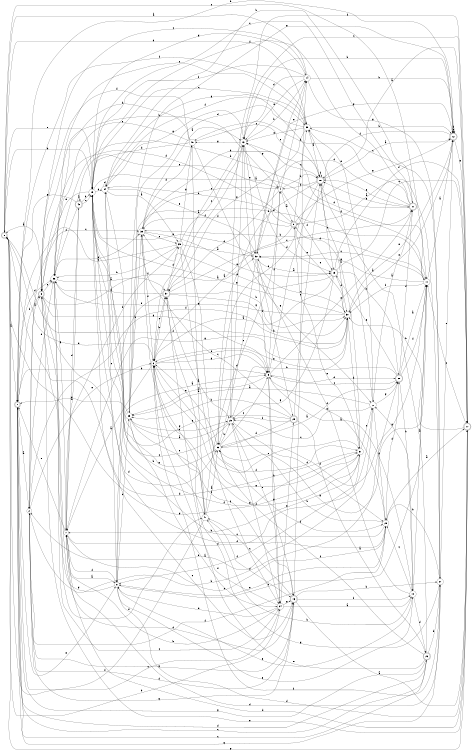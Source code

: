 digraph n35_8 {
__start0 [label="" shape="none"];

rankdir=LR;
size="8,5";

s0 [style="rounded,filled", color="black", fillcolor="white" shape="doublecircle", label="0"];
s1 [style="rounded,filled", color="black", fillcolor="white" shape="doublecircle", label="1"];
s2 [style="filled", color="black", fillcolor="white" shape="circle", label="2"];
s3 [style="rounded,filled", color="black", fillcolor="white" shape="doublecircle", label="3"];
s4 [style="filled", color="black", fillcolor="white" shape="circle", label="4"];
s5 [style="rounded,filled", color="black", fillcolor="white" shape="doublecircle", label="5"];
s6 [style="filled", color="black", fillcolor="white" shape="circle", label="6"];
s7 [style="filled", color="black", fillcolor="white" shape="circle", label="7"];
s8 [style="filled", color="black", fillcolor="white" shape="circle", label="8"];
s9 [style="filled", color="black", fillcolor="white" shape="circle", label="9"];
s10 [style="filled", color="black", fillcolor="white" shape="circle", label="10"];
s11 [style="filled", color="black", fillcolor="white" shape="circle", label="11"];
s12 [style="rounded,filled", color="black", fillcolor="white" shape="doublecircle", label="12"];
s13 [style="filled", color="black", fillcolor="white" shape="circle", label="13"];
s14 [style="filled", color="black", fillcolor="white" shape="circle", label="14"];
s15 [style="filled", color="black", fillcolor="white" shape="circle", label="15"];
s16 [style="rounded,filled", color="black", fillcolor="white" shape="doublecircle", label="16"];
s17 [style="rounded,filled", color="black", fillcolor="white" shape="doublecircle", label="17"];
s18 [style="rounded,filled", color="black", fillcolor="white" shape="doublecircle", label="18"];
s19 [style="rounded,filled", color="black", fillcolor="white" shape="doublecircle", label="19"];
s20 [style="rounded,filled", color="black", fillcolor="white" shape="doublecircle", label="20"];
s21 [style="rounded,filled", color="black", fillcolor="white" shape="doublecircle", label="21"];
s22 [style="filled", color="black", fillcolor="white" shape="circle", label="22"];
s23 [style="filled", color="black", fillcolor="white" shape="circle", label="23"];
s24 [style="filled", color="black", fillcolor="white" shape="circle", label="24"];
s25 [style="rounded,filled", color="black", fillcolor="white" shape="doublecircle", label="25"];
s26 [style="rounded,filled", color="black", fillcolor="white" shape="doublecircle", label="26"];
s27 [style="filled", color="black", fillcolor="white" shape="circle", label="27"];
s28 [style="filled", color="black", fillcolor="white" shape="circle", label="28"];
s29 [style="filled", color="black", fillcolor="white" shape="circle", label="29"];
s30 [style="filled", color="black", fillcolor="white" shape="circle", label="30"];
s31 [style="filled", color="black", fillcolor="white" shape="circle", label="31"];
s32 [style="filled", color="black", fillcolor="white" shape="circle", label="32"];
s33 [style="filled", color="black", fillcolor="white" shape="circle", label="33"];
s34 [style="filled", color="black", fillcolor="white" shape="circle", label="34"];
s35 [style="filled", color="black", fillcolor="white" shape="circle", label="35"];
s36 [style="filled", color="black", fillcolor="white" shape="circle", label="36"];
s37 [style="rounded,filled", color="black", fillcolor="white" shape="doublecircle", label="37"];
s38 [style="filled", color="black", fillcolor="white" shape="circle", label="38"];
s39 [style="filled", color="black", fillcolor="white" shape="circle", label="39"];
s40 [style="filled", color="black", fillcolor="white" shape="circle", label="40"];
s41 [style="filled", color="black", fillcolor="white" shape="circle", label="41"];
s42 [style="rounded,filled", color="black", fillcolor="white" shape="doublecircle", label="42"];
s0 -> s1 [label="a"];
s0 -> s24 [label="b"];
s0 -> s11 [label="c"];
s0 -> s38 [label="d"];
s0 -> s15 [label="e"];
s0 -> s30 [label="f"];
s0 -> s31 [label="g"];
s1 -> s2 [label="a"];
s1 -> s9 [label="b"];
s1 -> s26 [label="c"];
s1 -> s36 [label="d"];
s1 -> s8 [label="e"];
s1 -> s3 [label="f"];
s1 -> s27 [label="g"];
s2 -> s3 [label="a"];
s2 -> s20 [label="b"];
s2 -> s39 [label="c"];
s2 -> s36 [label="d"];
s2 -> s6 [label="e"];
s2 -> s28 [label="f"];
s2 -> s16 [label="g"];
s3 -> s0 [label="a"];
s3 -> s4 [label="b"];
s3 -> s24 [label="c"];
s3 -> s33 [label="d"];
s3 -> s36 [label="e"];
s3 -> s32 [label="f"];
s3 -> s9 [label="g"];
s4 -> s5 [label="a"];
s4 -> s18 [label="b"];
s4 -> s39 [label="c"];
s4 -> s37 [label="d"];
s4 -> s14 [label="e"];
s4 -> s19 [label="f"];
s4 -> s13 [label="g"];
s5 -> s6 [label="a"];
s5 -> s34 [label="b"];
s5 -> s38 [label="c"];
s5 -> s3 [label="d"];
s5 -> s30 [label="e"];
s5 -> s39 [label="f"];
s5 -> s12 [label="g"];
s6 -> s7 [label="a"];
s6 -> s37 [label="b"];
s6 -> s37 [label="c"];
s6 -> s0 [label="d"];
s6 -> s9 [label="e"];
s6 -> s31 [label="f"];
s6 -> s9 [label="g"];
s7 -> s8 [label="a"];
s7 -> s42 [label="b"];
s7 -> s28 [label="c"];
s7 -> s22 [label="d"];
s7 -> s1 [label="e"];
s7 -> s35 [label="f"];
s7 -> s30 [label="g"];
s8 -> s9 [label="a"];
s8 -> s11 [label="b"];
s8 -> s23 [label="c"];
s8 -> s17 [label="d"];
s8 -> s10 [label="e"];
s8 -> s7 [label="f"];
s8 -> s3 [label="g"];
s9 -> s10 [label="a"];
s9 -> s24 [label="b"];
s9 -> s23 [label="c"];
s9 -> s20 [label="d"];
s9 -> s21 [label="e"];
s9 -> s4 [label="f"];
s9 -> s24 [label="g"];
s10 -> s11 [label="a"];
s10 -> s41 [label="b"];
s10 -> s28 [label="c"];
s10 -> s26 [label="d"];
s10 -> s8 [label="e"];
s10 -> s13 [label="f"];
s10 -> s22 [label="g"];
s11 -> s12 [label="a"];
s11 -> s39 [label="b"];
s11 -> s32 [label="c"];
s11 -> s13 [label="d"];
s11 -> s32 [label="e"];
s11 -> s30 [label="f"];
s11 -> s33 [label="g"];
s12 -> s1 [label="a"];
s12 -> s13 [label="b"];
s12 -> s12 [label="c"];
s12 -> s12 [label="d"];
s12 -> s30 [label="e"];
s12 -> s9 [label="f"];
s12 -> s17 [label="g"];
s13 -> s6 [label="a"];
s13 -> s14 [label="b"];
s13 -> s17 [label="c"];
s13 -> s19 [label="d"];
s13 -> s32 [label="e"];
s13 -> s37 [label="f"];
s13 -> s40 [label="g"];
s14 -> s0 [label="a"];
s14 -> s12 [label="b"];
s14 -> s3 [label="c"];
s14 -> s13 [label="d"];
s14 -> s13 [label="e"];
s14 -> s15 [label="f"];
s14 -> s27 [label="g"];
s15 -> s11 [label="a"];
s15 -> s0 [label="b"];
s15 -> s16 [label="c"];
s15 -> s34 [label="d"];
s15 -> s3 [label="e"];
s15 -> s31 [label="f"];
s15 -> s14 [label="g"];
s16 -> s17 [label="a"];
s16 -> s27 [label="b"];
s16 -> s41 [label="c"];
s16 -> s2 [label="d"];
s16 -> s14 [label="e"];
s16 -> s10 [label="f"];
s16 -> s2 [label="g"];
s17 -> s18 [label="a"];
s17 -> s30 [label="b"];
s17 -> s11 [label="c"];
s17 -> s7 [label="d"];
s17 -> s3 [label="e"];
s17 -> s29 [label="f"];
s17 -> s0 [label="g"];
s18 -> s12 [label="a"];
s18 -> s4 [label="b"];
s18 -> s19 [label="c"];
s18 -> s33 [label="d"];
s18 -> s33 [label="e"];
s18 -> s18 [label="f"];
s18 -> s34 [label="g"];
s19 -> s6 [label="a"];
s19 -> s20 [label="b"];
s19 -> s17 [label="c"];
s19 -> s17 [label="d"];
s19 -> s39 [label="e"];
s19 -> s30 [label="f"];
s19 -> s29 [label="g"];
s20 -> s11 [label="a"];
s20 -> s10 [label="b"];
s20 -> s9 [label="c"];
s20 -> s21 [label="d"];
s20 -> s19 [label="e"];
s20 -> s11 [label="f"];
s20 -> s6 [label="g"];
s21 -> s22 [label="a"];
s21 -> s40 [label="b"];
s21 -> s15 [label="c"];
s21 -> s32 [label="d"];
s21 -> s18 [label="e"];
s21 -> s15 [label="f"];
s21 -> s18 [label="g"];
s22 -> s23 [label="a"];
s22 -> s2 [label="b"];
s22 -> s29 [label="c"];
s22 -> s28 [label="d"];
s22 -> s38 [label="e"];
s22 -> s38 [label="f"];
s22 -> s20 [label="g"];
s23 -> s24 [label="a"];
s23 -> s39 [label="b"];
s23 -> s29 [label="c"];
s23 -> s11 [label="d"];
s23 -> s1 [label="e"];
s23 -> s16 [label="f"];
s23 -> s12 [label="g"];
s24 -> s10 [label="a"];
s24 -> s7 [label="b"];
s24 -> s1 [label="c"];
s24 -> s8 [label="d"];
s24 -> s25 [label="e"];
s24 -> s6 [label="f"];
s24 -> s16 [label="g"];
s25 -> s26 [label="a"];
s25 -> s23 [label="b"];
s25 -> s39 [label="c"];
s25 -> s33 [label="d"];
s25 -> s18 [label="e"];
s25 -> s29 [label="f"];
s25 -> s15 [label="g"];
s26 -> s18 [label="a"];
s26 -> s27 [label="b"];
s26 -> s1 [label="c"];
s26 -> s1 [label="d"];
s26 -> s37 [label="e"];
s26 -> s33 [label="f"];
s26 -> s1 [label="g"];
s27 -> s5 [label="a"];
s27 -> s28 [label="b"];
s27 -> s38 [label="c"];
s27 -> s7 [label="d"];
s27 -> s12 [label="e"];
s27 -> s6 [label="f"];
s27 -> s37 [label="g"];
s28 -> s17 [label="a"];
s28 -> s29 [label="b"];
s28 -> s15 [label="c"];
s28 -> s20 [label="d"];
s28 -> s8 [label="e"];
s28 -> s15 [label="f"];
s28 -> s9 [label="g"];
s29 -> s23 [label="a"];
s29 -> s30 [label="b"];
s29 -> s15 [label="c"];
s29 -> s28 [label="d"];
s29 -> s16 [label="e"];
s29 -> s24 [label="f"];
s29 -> s13 [label="g"];
s30 -> s15 [label="a"];
s30 -> s31 [label="b"];
s30 -> s32 [label="c"];
s30 -> s5 [label="d"];
s30 -> s12 [label="e"];
s30 -> s2 [label="f"];
s30 -> s36 [label="g"];
s31 -> s18 [label="a"];
s31 -> s7 [label="b"];
s31 -> s22 [label="c"];
s31 -> s0 [label="d"];
s31 -> s5 [label="e"];
s31 -> s8 [label="f"];
s31 -> s6 [label="g"];
s32 -> s19 [label="a"];
s32 -> s25 [label="b"];
s32 -> s14 [label="c"];
s32 -> s33 [label="d"];
s32 -> s15 [label="e"];
s32 -> s9 [label="f"];
s32 -> s12 [label="g"];
s33 -> s20 [label="a"];
s33 -> s29 [label="b"];
s33 -> s9 [label="c"];
s33 -> s11 [label="d"];
s33 -> s6 [label="e"];
s33 -> s28 [label="f"];
s33 -> s34 [label="g"];
s34 -> s35 [label="a"];
s34 -> s21 [label="b"];
s34 -> s8 [label="c"];
s34 -> s34 [label="d"];
s34 -> s32 [label="e"];
s34 -> s38 [label="f"];
s34 -> s13 [label="g"];
s35 -> s32 [label="a"];
s35 -> s36 [label="b"];
s35 -> s13 [label="c"];
s35 -> s1 [label="d"];
s35 -> s31 [label="e"];
s35 -> s24 [label="f"];
s35 -> s40 [label="g"];
s36 -> s37 [label="a"];
s36 -> s21 [label="b"];
s36 -> s38 [label="c"];
s36 -> s16 [label="d"];
s36 -> s39 [label="e"];
s36 -> s41 [label="f"];
s36 -> s7 [label="g"];
s37 -> s29 [label="a"];
s37 -> s30 [label="b"];
s37 -> s21 [label="c"];
s37 -> s35 [label="d"];
s37 -> s8 [label="e"];
s37 -> s36 [label="f"];
s37 -> s30 [label="g"];
s38 -> s18 [label="a"];
s38 -> s12 [label="b"];
s38 -> s15 [label="c"];
s38 -> s23 [label="d"];
s38 -> s13 [label="e"];
s38 -> s1 [label="f"];
s38 -> s37 [label="g"];
s39 -> s13 [label="a"];
s39 -> s18 [label="b"];
s39 -> s35 [label="c"];
s39 -> s40 [label="d"];
s39 -> s19 [label="e"];
s39 -> s6 [label="f"];
s39 -> s31 [label="g"];
s40 -> s41 [label="a"];
s40 -> s36 [label="b"];
s40 -> s18 [label="c"];
s40 -> s15 [label="d"];
s40 -> s36 [label="e"];
s40 -> s3 [label="f"];
s40 -> s22 [label="g"];
s41 -> s33 [label="a"];
s41 -> s34 [label="b"];
s41 -> s4 [label="c"];
s41 -> s16 [label="d"];
s41 -> s6 [label="e"];
s41 -> s0 [label="f"];
s41 -> s6 [label="g"];
s42 -> s42 [label="a"];
s42 -> s15 [label="b"];
s42 -> s15 [label="c"];
s42 -> s7 [label="d"];
s42 -> s4 [label="e"];
s42 -> s36 [label="f"];
s42 -> s1 [label="g"];

}
